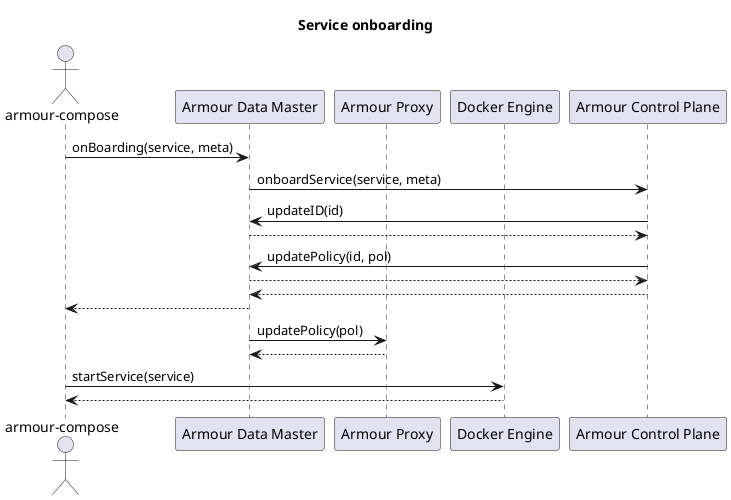 @startuml
title Service onboarding
actor "armour-compose" as ac 
participant "Armour Data Master" as dm 
participant "Armour Proxy" as proxy 
participant "Docker Engine" as de
participant "Armour Control Plane" as cp 

ac -> dm : onBoarding(service, meta) 
dm -> cp : onboardService(service, meta)
cp -> dm : updateID(id)
dm --> cp
cp -> dm : updatePolicy(id, pol)
dm --> cp
cp --> dm
dm --> ac
dm -> proxy : updatePolicy(pol)
proxy --> dm
ac -> de : startService(service)
de --> ac
@enduml

@startuml
title Armour data master onboarding
actor "operator" as op
participant "Armour Data Master" as dm 
participant "Armour Control Plane" as cp
participant "DB" as db 

op -> dm : $ armour-data-master -ip host-ip -cip ctrl-ip
dm -> cp : /data-master-onboard/{id: ID, cdb: cdbentials}
cp -> db : GET id
db --> cp : meta
cp -> cp : checkCdbentials (cdb, meta) -> token
cp -> db : SET id:token token
db --> cp
cp --> dm : token
dm --> op
@enduml

@startuml
title Data relations

class DataPlaneMaster {
	+ UID
	+ Host
	+ URL
	+ ControlPlane
	+ Proxies : set
	+ {method} /dataplane/onboard-service/{...}
	+ {method} /dataplane/update-policy/{...}
	+ {method} /dataplane/query-policy/{...}
}

class ControlPlane {
	+ UID
	+ Host
	+ URL
	+ DataPlaneMasters : set
	+ Services : set
	+ Policies : set
	+ {method} /controlplane/onboard-master/{...}
	+ {method} /controlplane/onboard-service/{...}
	+ {method} /controlplane/update-policy/{...}
	+ {method} /controlplane/query-policy/{...}
}

class Proxy {
	+ UID
	+ DataPlaneMaster
	+ Services : set
	+ Policies : set
	+ {method} /proxy/update-policy/{...}
	+ {method} /proxy/query-policy/{...}
}

class Service {
	+ UID
	+ Proxy
}

ControlPlane::DataPlaneMasters -right-> "1 .. *" DataPlaneMaster::UID
Proxy::DataPlaneMaster -->  DataPlaneMaster::UID
DataPlaneMaster::Proxies -right-> "1 .. *" Proxy::UID
Proxy::Services --> "1 .. *" Service::UID
DataPlaneMaster::Services --> "1 .. *" Service::UID
ControlPlane::Services --> "1 .. *" Service::UID
Service::Proxy --> Proxy::UID
@enduml
